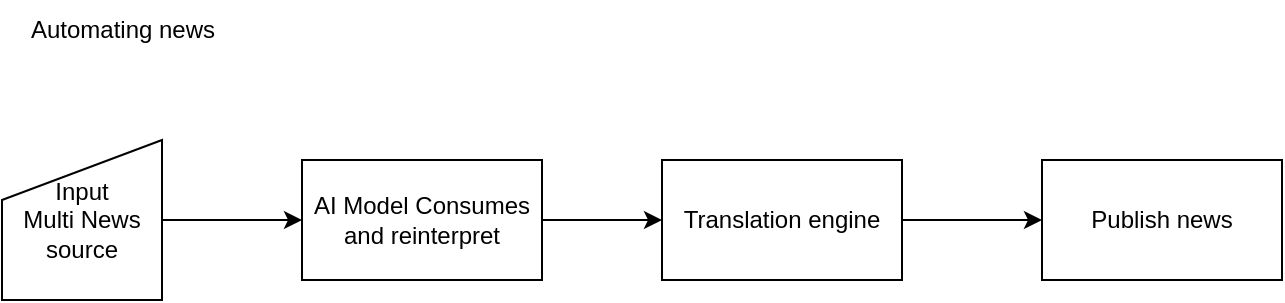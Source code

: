 <mxfile version="28.0.7">
  <diagram name="Page-1" id="X7B0sDfMLhTfaV2ZaaDh">
    <mxGraphModel dx="1018" dy="655" grid="1" gridSize="10" guides="1" tooltips="1" connect="1" arrows="1" fold="1" page="1" pageScale="1" pageWidth="850" pageHeight="1100" math="0" shadow="0">
      <root>
        <mxCell id="0" />
        <mxCell id="1" parent="0" />
        <mxCell id="S70gBKhp0CajjPdSOWwC-5" style="edgeStyle=orthogonalEdgeStyle;rounded=0;orthogonalLoop=1;jettySize=auto;html=1;" edge="1" parent="1" source="S70gBKhp0CajjPdSOWwC-2" target="S70gBKhp0CajjPdSOWwC-4">
          <mxGeometry relative="1" as="geometry" />
        </mxCell>
        <mxCell id="S70gBKhp0CajjPdSOWwC-2" value="Input&lt;br&gt;Multi News source" style="shape=manualInput;whiteSpace=wrap;html=1;" vertex="1" parent="1">
          <mxGeometry x="60" y="200" width="80" height="80" as="geometry" />
        </mxCell>
        <mxCell id="S70gBKhp0CajjPdSOWwC-7" style="edgeStyle=orthogonalEdgeStyle;rounded=0;orthogonalLoop=1;jettySize=auto;html=1;entryX=0;entryY=0.5;entryDx=0;entryDy=0;" edge="1" parent="1" source="S70gBKhp0CajjPdSOWwC-4" target="S70gBKhp0CajjPdSOWwC-6">
          <mxGeometry relative="1" as="geometry" />
        </mxCell>
        <mxCell id="S70gBKhp0CajjPdSOWwC-4" value="AI Model Consumes and reinterpret" style="rounded=0;whiteSpace=wrap;html=1;" vertex="1" parent="1">
          <mxGeometry x="210" y="210" width="120" height="60" as="geometry" />
        </mxCell>
        <mxCell id="S70gBKhp0CajjPdSOWwC-9" style="edgeStyle=orthogonalEdgeStyle;rounded=0;orthogonalLoop=1;jettySize=auto;html=1;entryX=0;entryY=0.5;entryDx=0;entryDy=0;" edge="1" parent="1" source="S70gBKhp0CajjPdSOWwC-6" target="S70gBKhp0CajjPdSOWwC-8">
          <mxGeometry relative="1" as="geometry" />
        </mxCell>
        <mxCell id="S70gBKhp0CajjPdSOWwC-6" value="Translation engine" style="rounded=0;whiteSpace=wrap;html=1;" vertex="1" parent="1">
          <mxGeometry x="390" y="210" width="120" height="60" as="geometry" />
        </mxCell>
        <mxCell id="S70gBKhp0CajjPdSOWwC-8" value="Publish news" style="rounded=0;whiteSpace=wrap;html=1;" vertex="1" parent="1">
          <mxGeometry x="580" y="210" width="120" height="60" as="geometry" />
        </mxCell>
        <mxCell id="S70gBKhp0CajjPdSOWwC-10" value="Automating news" style="text;html=1;align=center;verticalAlign=middle;resizable=0;points=[];autosize=1;strokeColor=none;fillColor=none;" vertex="1" parent="1">
          <mxGeometry x="60" y="130" width="120" height="30" as="geometry" />
        </mxCell>
      </root>
    </mxGraphModel>
  </diagram>
</mxfile>
